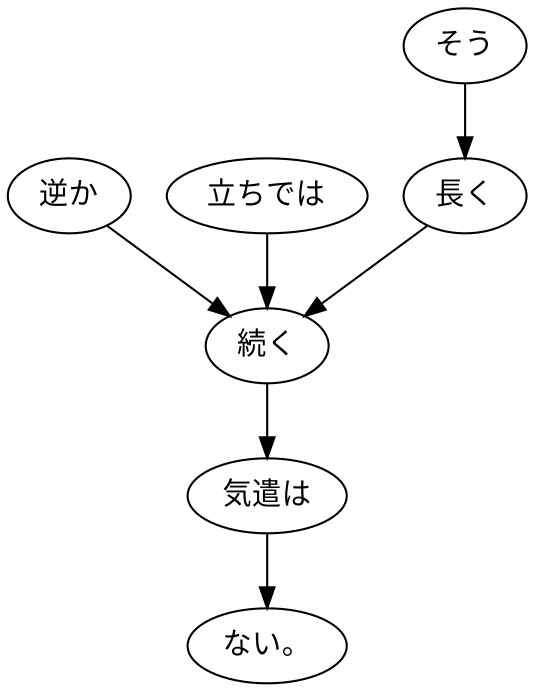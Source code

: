digraph graph6558 {
	node0 [label="逆か"];
	node1 [label="立ちでは"];
	node2 [label="そう"];
	node3 [label="長く"];
	node4 [label="続く"];
	node5 [label="気遣は"];
	node6 [label="ない。"];
	node0 -> node4;
	node1 -> node4;
	node2 -> node3;
	node3 -> node4;
	node4 -> node5;
	node5 -> node6;
}
